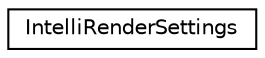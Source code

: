 digraph "Graphical Class Hierarchy"
{
 // LATEX_PDF_SIZE
  edge [fontname="Helvetica",fontsize="10",labelfontname="Helvetica",labelfontsize="10"];
  node [fontname="Helvetica",fontsize="10",shape=record];
  rankdir="LR";
  Node0 [label="IntelliRenderSettings",height=0.2,width=0.4,color="black", fillcolor="white", style="filled",URL="$class_intelli_render_settings.html",tooltip=" "];
}
